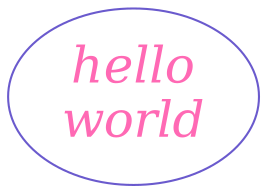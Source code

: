 digraph G {
	graph [bb="0,0,231,295",
		xdotversion="1.2"];
	xyz [label="hello\nworld", color=slateblue, fontsize=24, fontname="Palatino-Italic", syle=filled, fontcolor=hotpink, pos="189,137", width="1.14", height="0.86", _draw_="S 6 -filled c 9 -slateblue C 9 -slateblue E 189 137 41 31 ", _ldraw_="F 24.000000 15 -Palatino-Italic c 7 -hotpink T 189 131 0 38 5 -hello F 24.000000 15 -Palatino-Italic c 7 -hotpink T 189 113 0 43\
 5 -world "];
}
